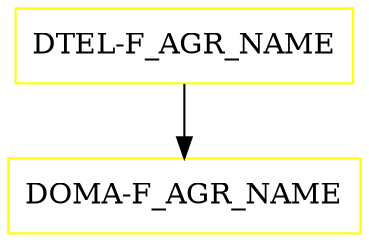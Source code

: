 digraph G {
  "DTEL-F_AGR_NAME" [shape=box,color=yellow];
  "DOMA-F_AGR_NAME" [shape=box,color=yellow,URL="./DOMA_F_AGR_NAME.html"];
  "DTEL-F_AGR_NAME" -> "DOMA-F_AGR_NAME";
}
